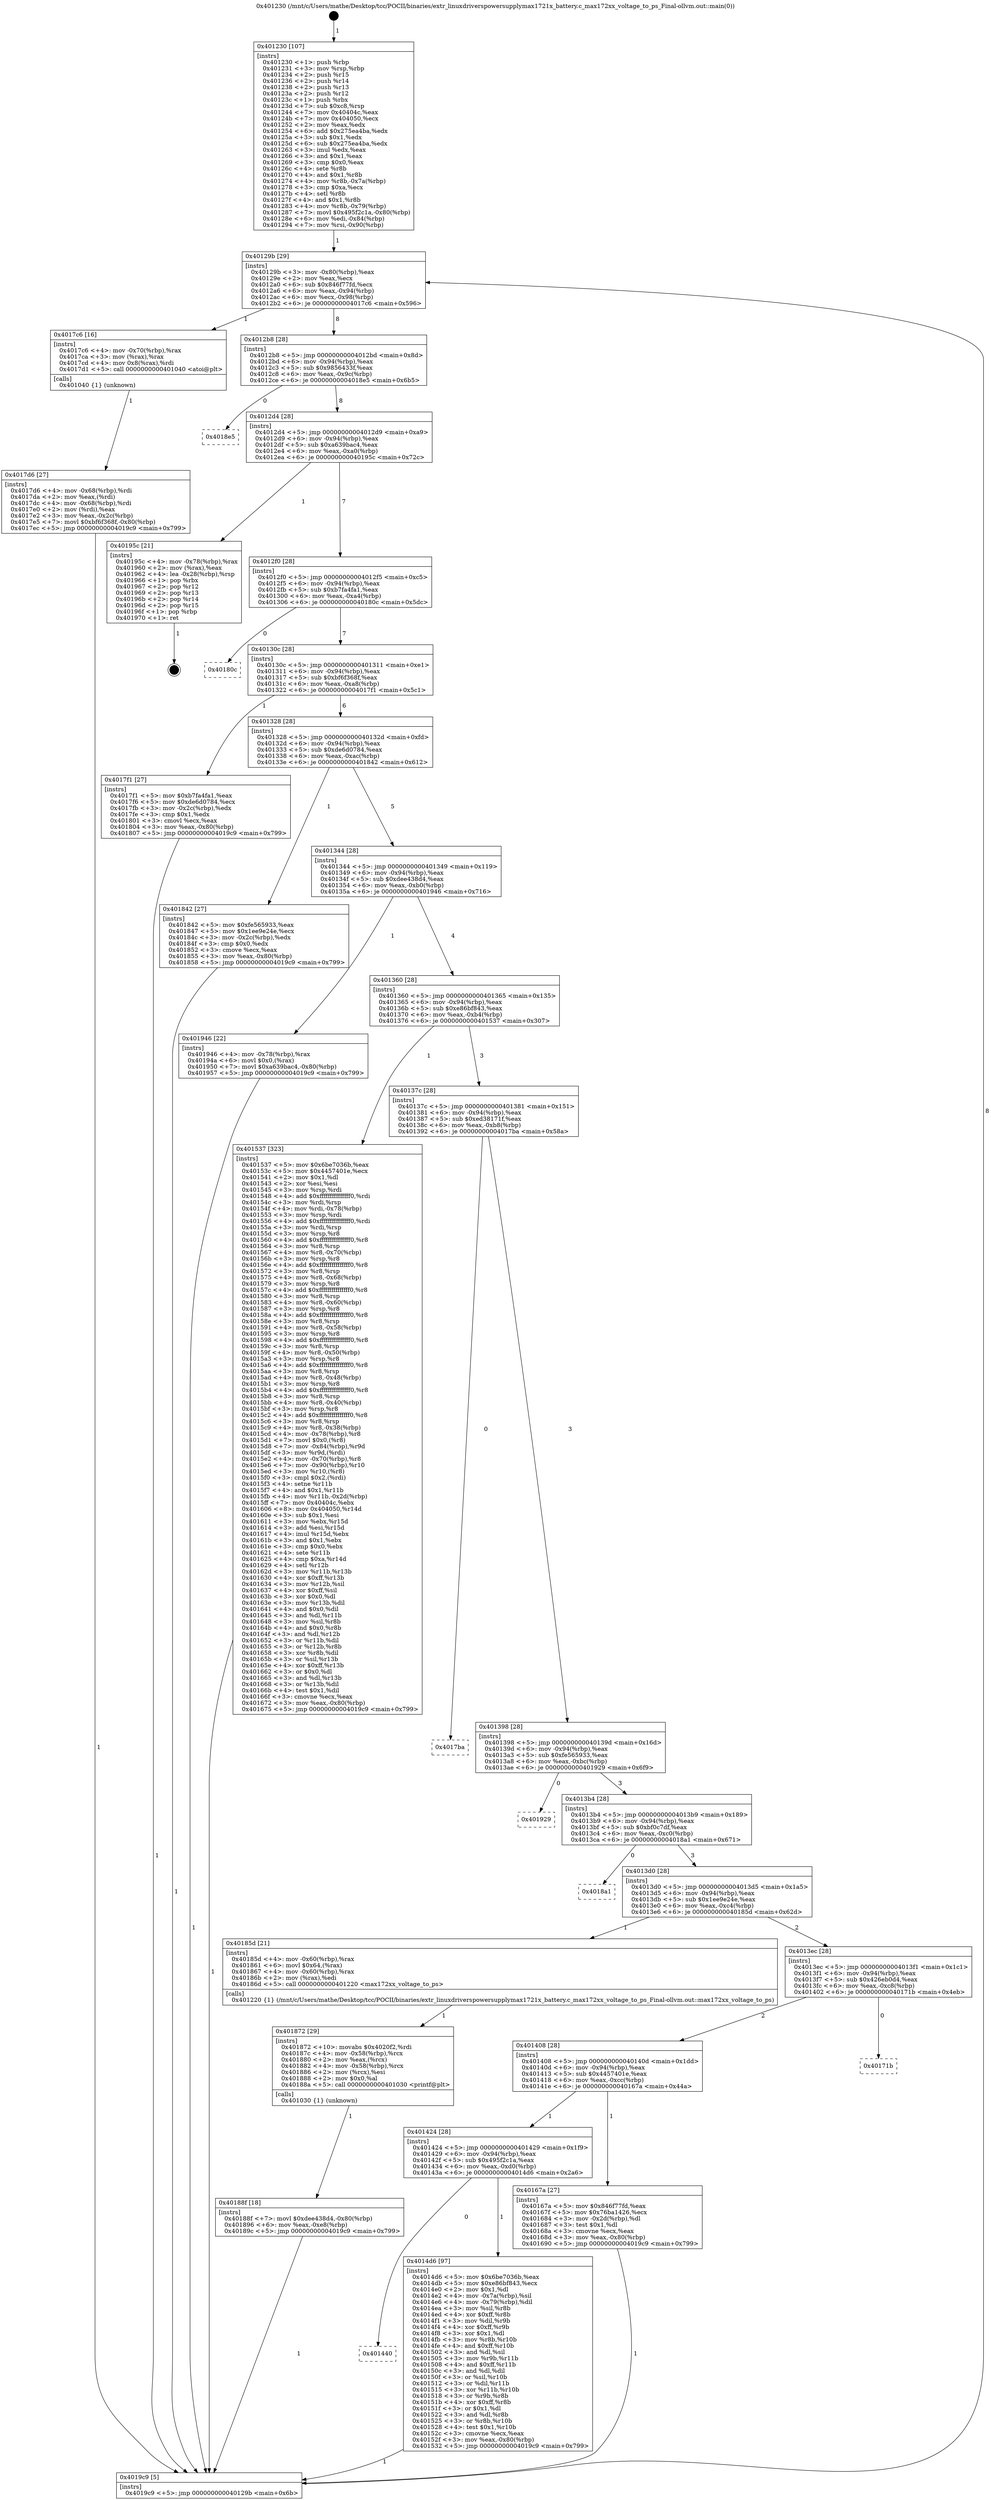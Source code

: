 digraph "0x401230" {
  label = "0x401230 (/mnt/c/Users/mathe/Desktop/tcc/POCII/binaries/extr_linuxdriverspowersupplymax1721x_battery.c_max172xx_voltage_to_ps_Final-ollvm.out::main(0))"
  labelloc = "t"
  node[shape=record]

  Entry [label="",width=0.3,height=0.3,shape=circle,fillcolor=black,style=filled]
  "0x40129b" [label="{
     0x40129b [29]\l
     | [instrs]\l
     &nbsp;&nbsp;0x40129b \<+3\>: mov -0x80(%rbp),%eax\l
     &nbsp;&nbsp;0x40129e \<+2\>: mov %eax,%ecx\l
     &nbsp;&nbsp;0x4012a0 \<+6\>: sub $0x846f77fd,%ecx\l
     &nbsp;&nbsp;0x4012a6 \<+6\>: mov %eax,-0x94(%rbp)\l
     &nbsp;&nbsp;0x4012ac \<+6\>: mov %ecx,-0x98(%rbp)\l
     &nbsp;&nbsp;0x4012b2 \<+6\>: je 00000000004017c6 \<main+0x596\>\l
  }"]
  "0x4017c6" [label="{
     0x4017c6 [16]\l
     | [instrs]\l
     &nbsp;&nbsp;0x4017c6 \<+4\>: mov -0x70(%rbp),%rax\l
     &nbsp;&nbsp;0x4017ca \<+3\>: mov (%rax),%rax\l
     &nbsp;&nbsp;0x4017cd \<+4\>: mov 0x8(%rax),%rdi\l
     &nbsp;&nbsp;0x4017d1 \<+5\>: call 0000000000401040 \<atoi@plt\>\l
     | [calls]\l
     &nbsp;&nbsp;0x401040 \{1\} (unknown)\l
  }"]
  "0x4012b8" [label="{
     0x4012b8 [28]\l
     | [instrs]\l
     &nbsp;&nbsp;0x4012b8 \<+5\>: jmp 00000000004012bd \<main+0x8d\>\l
     &nbsp;&nbsp;0x4012bd \<+6\>: mov -0x94(%rbp),%eax\l
     &nbsp;&nbsp;0x4012c3 \<+5\>: sub $0x9856433f,%eax\l
     &nbsp;&nbsp;0x4012c8 \<+6\>: mov %eax,-0x9c(%rbp)\l
     &nbsp;&nbsp;0x4012ce \<+6\>: je 00000000004018e5 \<main+0x6b5\>\l
  }"]
  Exit [label="",width=0.3,height=0.3,shape=circle,fillcolor=black,style=filled,peripheries=2]
  "0x4018e5" [label="{
     0x4018e5\l
  }", style=dashed]
  "0x4012d4" [label="{
     0x4012d4 [28]\l
     | [instrs]\l
     &nbsp;&nbsp;0x4012d4 \<+5\>: jmp 00000000004012d9 \<main+0xa9\>\l
     &nbsp;&nbsp;0x4012d9 \<+6\>: mov -0x94(%rbp),%eax\l
     &nbsp;&nbsp;0x4012df \<+5\>: sub $0xa639bac4,%eax\l
     &nbsp;&nbsp;0x4012e4 \<+6\>: mov %eax,-0xa0(%rbp)\l
     &nbsp;&nbsp;0x4012ea \<+6\>: je 000000000040195c \<main+0x72c\>\l
  }"]
  "0x40188f" [label="{
     0x40188f [18]\l
     | [instrs]\l
     &nbsp;&nbsp;0x40188f \<+7\>: movl $0xdee438d4,-0x80(%rbp)\l
     &nbsp;&nbsp;0x401896 \<+6\>: mov %eax,-0xe8(%rbp)\l
     &nbsp;&nbsp;0x40189c \<+5\>: jmp 00000000004019c9 \<main+0x799\>\l
  }"]
  "0x40195c" [label="{
     0x40195c [21]\l
     | [instrs]\l
     &nbsp;&nbsp;0x40195c \<+4\>: mov -0x78(%rbp),%rax\l
     &nbsp;&nbsp;0x401960 \<+2\>: mov (%rax),%eax\l
     &nbsp;&nbsp;0x401962 \<+4\>: lea -0x28(%rbp),%rsp\l
     &nbsp;&nbsp;0x401966 \<+1\>: pop %rbx\l
     &nbsp;&nbsp;0x401967 \<+2\>: pop %r12\l
     &nbsp;&nbsp;0x401969 \<+2\>: pop %r13\l
     &nbsp;&nbsp;0x40196b \<+2\>: pop %r14\l
     &nbsp;&nbsp;0x40196d \<+2\>: pop %r15\l
     &nbsp;&nbsp;0x40196f \<+1\>: pop %rbp\l
     &nbsp;&nbsp;0x401970 \<+1\>: ret\l
  }"]
  "0x4012f0" [label="{
     0x4012f0 [28]\l
     | [instrs]\l
     &nbsp;&nbsp;0x4012f0 \<+5\>: jmp 00000000004012f5 \<main+0xc5\>\l
     &nbsp;&nbsp;0x4012f5 \<+6\>: mov -0x94(%rbp),%eax\l
     &nbsp;&nbsp;0x4012fb \<+5\>: sub $0xb7fa4fa1,%eax\l
     &nbsp;&nbsp;0x401300 \<+6\>: mov %eax,-0xa4(%rbp)\l
     &nbsp;&nbsp;0x401306 \<+6\>: je 000000000040180c \<main+0x5dc\>\l
  }"]
  "0x401872" [label="{
     0x401872 [29]\l
     | [instrs]\l
     &nbsp;&nbsp;0x401872 \<+10\>: movabs $0x4020f2,%rdi\l
     &nbsp;&nbsp;0x40187c \<+4\>: mov -0x58(%rbp),%rcx\l
     &nbsp;&nbsp;0x401880 \<+2\>: mov %eax,(%rcx)\l
     &nbsp;&nbsp;0x401882 \<+4\>: mov -0x58(%rbp),%rcx\l
     &nbsp;&nbsp;0x401886 \<+2\>: mov (%rcx),%esi\l
     &nbsp;&nbsp;0x401888 \<+2\>: mov $0x0,%al\l
     &nbsp;&nbsp;0x40188a \<+5\>: call 0000000000401030 \<printf@plt\>\l
     | [calls]\l
     &nbsp;&nbsp;0x401030 \{1\} (unknown)\l
  }"]
  "0x40180c" [label="{
     0x40180c\l
  }", style=dashed]
  "0x40130c" [label="{
     0x40130c [28]\l
     | [instrs]\l
     &nbsp;&nbsp;0x40130c \<+5\>: jmp 0000000000401311 \<main+0xe1\>\l
     &nbsp;&nbsp;0x401311 \<+6\>: mov -0x94(%rbp),%eax\l
     &nbsp;&nbsp;0x401317 \<+5\>: sub $0xbf6f368f,%eax\l
     &nbsp;&nbsp;0x40131c \<+6\>: mov %eax,-0xa8(%rbp)\l
     &nbsp;&nbsp;0x401322 \<+6\>: je 00000000004017f1 \<main+0x5c1\>\l
  }"]
  "0x4017d6" [label="{
     0x4017d6 [27]\l
     | [instrs]\l
     &nbsp;&nbsp;0x4017d6 \<+4\>: mov -0x68(%rbp),%rdi\l
     &nbsp;&nbsp;0x4017da \<+2\>: mov %eax,(%rdi)\l
     &nbsp;&nbsp;0x4017dc \<+4\>: mov -0x68(%rbp),%rdi\l
     &nbsp;&nbsp;0x4017e0 \<+2\>: mov (%rdi),%eax\l
     &nbsp;&nbsp;0x4017e2 \<+3\>: mov %eax,-0x2c(%rbp)\l
     &nbsp;&nbsp;0x4017e5 \<+7\>: movl $0xbf6f368f,-0x80(%rbp)\l
     &nbsp;&nbsp;0x4017ec \<+5\>: jmp 00000000004019c9 \<main+0x799\>\l
  }"]
  "0x4017f1" [label="{
     0x4017f1 [27]\l
     | [instrs]\l
     &nbsp;&nbsp;0x4017f1 \<+5\>: mov $0xb7fa4fa1,%eax\l
     &nbsp;&nbsp;0x4017f6 \<+5\>: mov $0xde6d0784,%ecx\l
     &nbsp;&nbsp;0x4017fb \<+3\>: mov -0x2c(%rbp),%edx\l
     &nbsp;&nbsp;0x4017fe \<+3\>: cmp $0x1,%edx\l
     &nbsp;&nbsp;0x401801 \<+3\>: cmovl %ecx,%eax\l
     &nbsp;&nbsp;0x401804 \<+3\>: mov %eax,-0x80(%rbp)\l
     &nbsp;&nbsp;0x401807 \<+5\>: jmp 00000000004019c9 \<main+0x799\>\l
  }"]
  "0x401328" [label="{
     0x401328 [28]\l
     | [instrs]\l
     &nbsp;&nbsp;0x401328 \<+5\>: jmp 000000000040132d \<main+0xfd\>\l
     &nbsp;&nbsp;0x40132d \<+6\>: mov -0x94(%rbp),%eax\l
     &nbsp;&nbsp;0x401333 \<+5\>: sub $0xde6d0784,%eax\l
     &nbsp;&nbsp;0x401338 \<+6\>: mov %eax,-0xac(%rbp)\l
     &nbsp;&nbsp;0x40133e \<+6\>: je 0000000000401842 \<main+0x612\>\l
  }"]
  "0x401230" [label="{
     0x401230 [107]\l
     | [instrs]\l
     &nbsp;&nbsp;0x401230 \<+1\>: push %rbp\l
     &nbsp;&nbsp;0x401231 \<+3\>: mov %rsp,%rbp\l
     &nbsp;&nbsp;0x401234 \<+2\>: push %r15\l
     &nbsp;&nbsp;0x401236 \<+2\>: push %r14\l
     &nbsp;&nbsp;0x401238 \<+2\>: push %r13\l
     &nbsp;&nbsp;0x40123a \<+2\>: push %r12\l
     &nbsp;&nbsp;0x40123c \<+1\>: push %rbx\l
     &nbsp;&nbsp;0x40123d \<+7\>: sub $0xc8,%rsp\l
     &nbsp;&nbsp;0x401244 \<+7\>: mov 0x40404c,%eax\l
     &nbsp;&nbsp;0x40124b \<+7\>: mov 0x404050,%ecx\l
     &nbsp;&nbsp;0x401252 \<+2\>: mov %eax,%edx\l
     &nbsp;&nbsp;0x401254 \<+6\>: add $0x275ea4ba,%edx\l
     &nbsp;&nbsp;0x40125a \<+3\>: sub $0x1,%edx\l
     &nbsp;&nbsp;0x40125d \<+6\>: sub $0x275ea4ba,%edx\l
     &nbsp;&nbsp;0x401263 \<+3\>: imul %edx,%eax\l
     &nbsp;&nbsp;0x401266 \<+3\>: and $0x1,%eax\l
     &nbsp;&nbsp;0x401269 \<+3\>: cmp $0x0,%eax\l
     &nbsp;&nbsp;0x40126c \<+4\>: sete %r8b\l
     &nbsp;&nbsp;0x401270 \<+4\>: and $0x1,%r8b\l
     &nbsp;&nbsp;0x401274 \<+4\>: mov %r8b,-0x7a(%rbp)\l
     &nbsp;&nbsp;0x401278 \<+3\>: cmp $0xa,%ecx\l
     &nbsp;&nbsp;0x40127b \<+4\>: setl %r8b\l
     &nbsp;&nbsp;0x40127f \<+4\>: and $0x1,%r8b\l
     &nbsp;&nbsp;0x401283 \<+4\>: mov %r8b,-0x79(%rbp)\l
     &nbsp;&nbsp;0x401287 \<+7\>: movl $0x495f2c1a,-0x80(%rbp)\l
     &nbsp;&nbsp;0x40128e \<+6\>: mov %edi,-0x84(%rbp)\l
     &nbsp;&nbsp;0x401294 \<+7\>: mov %rsi,-0x90(%rbp)\l
  }"]
  "0x401842" [label="{
     0x401842 [27]\l
     | [instrs]\l
     &nbsp;&nbsp;0x401842 \<+5\>: mov $0xfe565933,%eax\l
     &nbsp;&nbsp;0x401847 \<+5\>: mov $0x1ee9e24e,%ecx\l
     &nbsp;&nbsp;0x40184c \<+3\>: mov -0x2c(%rbp),%edx\l
     &nbsp;&nbsp;0x40184f \<+3\>: cmp $0x0,%edx\l
     &nbsp;&nbsp;0x401852 \<+3\>: cmove %ecx,%eax\l
     &nbsp;&nbsp;0x401855 \<+3\>: mov %eax,-0x80(%rbp)\l
     &nbsp;&nbsp;0x401858 \<+5\>: jmp 00000000004019c9 \<main+0x799\>\l
  }"]
  "0x401344" [label="{
     0x401344 [28]\l
     | [instrs]\l
     &nbsp;&nbsp;0x401344 \<+5\>: jmp 0000000000401349 \<main+0x119\>\l
     &nbsp;&nbsp;0x401349 \<+6\>: mov -0x94(%rbp),%eax\l
     &nbsp;&nbsp;0x40134f \<+5\>: sub $0xdee438d4,%eax\l
     &nbsp;&nbsp;0x401354 \<+6\>: mov %eax,-0xb0(%rbp)\l
     &nbsp;&nbsp;0x40135a \<+6\>: je 0000000000401946 \<main+0x716\>\l
  }"]
  "0x4019c9" [label="{
     0x4019c9 [5]\l
     | [instrs]\l
     &nbsp;&nbsp;0x4019c9 \<+5\>: jmp 000000000040129b \<main+0x6b\>\l
  }"]
  "0x401946" [label="{
     0x401946 [22]\l
     | [instrs]\l
     &nbsp;&nbsp;0x401946 \<+4\>: mov -0x78(%rbp),%rax\l
     &nbsp;&nbsp;0x40194a \<+6\>: movl $0x0,(%rax)\l
     &nbsp;&nbsp;0x401950 \<+7\>: movl $0xa639bac4,-0x80(%rbp)\l
     &nbsp;&nbsp;0x401957 \<+5\>: jmp 00000000004019c9 \<main+0x799\>\l
  }"]
  "0x401360" [label="{
     0x401360 [28]\l
     | [instrs]\l
     &nbsp;&nbsp;0x401360 \<+5\>: jmp 0000000000401365 \<main+0x135\>\l
     &nbsp;&nbsp;0x401365 \<+6\>: mov -0x94(%rbp),%eax\l
     &nbsp;&nbsp;0x40136b \<+5\>: sub $0xe86bf843,%eax\l
     &nbsp;&nbsp;0x401370 \<+6\>: mov %eax,-0xb4(%rbp)\l
     &nbsp;&nbsp;0x401376 \<+6\>: je 0000000000401537 \<main+0x307\>\l
  }"]
  "0x401440" [label="{
     0x401440\l
  }", style=dashed]
  "0x401537" [label="{
     0x401537 [323]\l
     | [instrs]\l
     &nbsp;&nbsp;0x401537 \<+5\>: mov $0x6be7036b,%eax\l
     &nbsp;&nbsp;0x40153c \<+5\>: mov $0x4457401e,%ecx\l
     &nbsp;&nbsp;0x401541 \<+2\>: mov $0x1,%dl\l
     &nbsp;&nbsp;0x401543 \<+2\>: xor %esi,%esi\l
     &nbsp;&nbsp;0x401545 \<+3\>: mov %rsp,%rdi\l
     &nbsp;&nbsp;0x401548 \<+4\>: add $0xfffffffffffffff0,%rdi\l
     &nbsp;&nbsp;0x40154c \<+3\>: mov %rdi,%rsp\l
     &nbsp;&nbsp;0x40154f \<+4\>: mov %rdi,-0x78(%rbp)\l
     &nbsp;&nbsp;0x401553 \<+3\>: mov %rsp,%rdi\l
     &nbsp;&nbsp;0x401556 \<+4\>: add $0xfffffffffffffff0,%rdi\l
     &nbsp;&nbsp;0x40155a \<+3\>: mov %rdi,%rsp\l
     &nbsp;&nbsp;0x40155d \<+3\>: mov %rsp,%r8\l
     &nbsp;&nbsp;0x401560 \<+4\>: add $0xfffffffffffffff0,%r8\l
     &nbsp;&nbsp;0x401564 \<+3\>: mov %r8,%rsp\l
     &nbsp;&nbsp;0x401567 \<+4\>: mov %r8,-0x70(%rbp)\l
     &nbsp;&nbsp;0x40156b \<+3\>: mov %rsp,%r8\l
     &nbsp;&nbsp;0x40156e \<+4\>: add $0xfffffffffffffff0,%r8\l
     &nbsp;&nbsp;0x401572 \<+3\>: mov %r8,%rsp\l
     &nbsp;&nbsp;0x401575 \<+4\>: mov %r8,-0x68(%rbp)\l
     &nbsp;&nbsp;0x401579 \<+3\>: mov %rsp,%r8\l
     &nbsp;&nbsp;0x40157c \<+4\>: add $0xfffffffffffffff0,%r8\l
     &nbsp;&nbsp;0x401580 \<+3\>: mov %r8,%rsp\l
     &nbsp;&nbsp;0x401583 \<+4\>: mov %r8,-0x60(%rbp)\l
     &nbsp;&nbsp;0x401587 \<+3\>: mov %rsp,%r8\l
     &nbsp;&nbsp;0x40158a \<+4\>: add $0xfffffffffffffff0,%r8\l
     &nbsp;&nbsp;0x40158e \<+3\>: mov %r8,%rsp\l
     &nbsp;&nbsp;0x401591 \<+4\>: mov %r8,-0x58(%rbp)\l
     &nbsp;&nbsp;0x401595 \<+3\>: mov %rsp,%r8\l
     &nbsp;&nbsp;0x401598 \<+4\>: add $0xfffffffffffffff0,%r8\l
     &nbsp;&nbsp;0x40159c \<+3\>: mov %r8,%rsp\l
     &nbsp;&nbsp;0x40159f \<+4\>: mov %r8,-0x50(%rbp)\l
     &nbsp;&nbsp;0x4015a3 \<+3\>: mov %rsp,%r8\l
     &nbsp;&nbsp;0x4015a6 \<+4\>: add $0xfffffffffffffff0,%r8\l
     &nbsp;&nbsp;0x4015aa \<+3\>: mov %r8,%rsp\l
     &nbsp;&nbsp;0x4015ad \<+4\>: mov %r8,-0x48(%rbp)\l
     &nbsp;&nbsp;0x4015b1 \<+3\>: mov %rsp,%r8\l
     &nbsp;&nbsp;0x4015b4 \<+4\>: add $0xfffffffffffffff0,%r8\l
     &nbsp;&nbsp;0x4015b8 \<+3\>: mov %r8,%rsp\l
     &nbsp;&nbsp;0x4015bb \<+4\>: mov %r8,-0x40(%rbp)\l
     &nbsp;&nbsp;0x4015bf \<+3\>: mov %rsp,%r8\l
     &nbsp;&nbsp;0x4015c2 \<+4\>: add $0xfffffffffffffff0,%r8\l
     &nbsp;&nbsp;0x4015c6 \<+3\>: mov %r8,%rsp\l
     &nbsp;&nbsp;0x4015c9 \<+4\>: mov %r8,-0x38(%rbp)\l
     &nbsp;&nbsp;0x4015cd \<+4\>: mov -0x78(%rbp),%r8\l
     &nbsp;&nbsp;0x4015d1 \<+7\>: movl $0x0,(%r8)\l
     &nbsp;&nbsp;0x4015d8 \<+7\>: mov -0x84(%rbp),%r9d\l
     &nbsp;&nbsp;0x4015df \<+3\>: mov %r9d,(%rdi)\l
     &nbsp;&nbsp;0x4015e2 \<+4\>: mov -0x70(%rbp),%r8\l
     &nbsp;&nbsp;0x4015e6 \<+7\>: mov -0x90(%rbp),%r10\l
     &nbsp;&nbsp;0x4015ed \<+3\>: mov %r10,(%r8)\l
     &nbsp;&nbsp;0x4015f0 \<+3\>: cmpl $0x2,(%rdi)\l
     &nbsp;&nbsp;0x4015f3 \<+4\>: setne %r11b\l
     &nbsp;&nbsp;0x4015f7 \<+4\>: and $0x1,%r11b\l
     &nbsp;&nbsp;0x4015fb \<+4\>: mov %r11b,-0x2d(%rbp)\l
     &nbsp;&nbsp;0x4015ff \<+7\>: mov 0x40404c,%ebx\l
     &nbsp;&nbsp;0x401606 \<+8\>: mov 0x404050,%r14d\l
     &nbsp;&nbsp;0x40160e \<+3\>: sub $0x1,%esi\l
     &nbsp;&nbsp;0x401611 \<+3\>: mov %ebx,%r15d\l
     &nbsp;&nbsp;0x401614 \<+3\>: add %esi,%r15d\l
     &nbsp;&nbsp;0x401617 \<+4\>: imul %r15d,%ebx\l
     &nbsp;&nbsp;0x40161b \<+3\>: and $0x1,%ebx\l
     &nbsp;&nbsp;0x40161e \<+3\>: cmp $0x0,%ebx\l
     &nbsp;&nbsp;0x401621 \<+4\>: sete %r11b\l
     &nbsp;&nbsp;0x401625 \<+4\>: cmp $0xa,%r14d\l
     &nbsp;&nbsp;0x401629 \<+4\>: setl %r12b\l
     &nbsp;&nbsp;0x40162d \<+3\>: mov %r11b,%r13b\l
     &nbsp;&nbsp;0x401630 \<+4\>: xor $0xff,%r13b\l
     &nbsp;&nbsp;0x401634 \<+3\>: mov %r12b,%sil\l
     &nbsp;&nbsp;0x401637 \<+4\>: xor $0xff,%sil\l
     &nbsp;&nbsp;0x40163b \<+3\>: xor $0x0,%dl\l
     &nbsp;&nbsp;0x40163e \<+3\>: mov %r13b,%dil\l
     &nbsp;&nbsp;0x401641 \<+4\>: and $0x0,%dil\l
     &nbsp;&nbsp;0x401645 \<+3\>: and %dl,%r11b\l
     &nbsp;&nbsp;0x401648 \<+3\>: mov %sil,%r8b\l
     &nbsp;&nbsp;0x40164b \<+4\>: and $0x0,%r8b\l
     &nbsp;&nbsp;0x40164f \<+3\>: and %dl,%r12b\l
     &nbsp;&nbsp;0x401652 \<+3\>: or %r11b,%dil\l
     &nbsp;&nbsp;0x401655 \<+3\>: or %r12b,%r8b\l
     &nbsp;&nbsp;0x401658 \<+3\>: xor %r8b,%dil\l
     &nbsp;&nbsp;0x40165b \<+3\>: or %sil,%r13b\l
     &nbsp;&nbsp;0x40165e \<+4\>: xor $0xff,%r13b\l
     &nbsp;&nbsp;0x401662 \<+3\>: or $0x0,%dl\l
     &nbsp;&nbsp;0x401665 \<+3\>: and %dl,%r13b\l
     &nbsp;&nbsp;0x401668 \<+3\>: or %r13b,%dil\l
     &nbsp;&nbsp;0x40166b \<+4\>: test $0x1,%dil\l
     &nbsp;&nbsp;0x40166f \<+3\>: cmovne %ecx,%eax\l
     &nbsp;&nbsp;0x401672 \<+3\>: mov %eax,-0x80(%rbp)\l
     &nbsp;&nbsp;0x401675 \<+5\>: jmp 00000000004019c9 \<main+0x799\>\l
  }"]
  "0x40137c" [label="{
     0x40137c [28]\l
     | [instrs]\l
     &nbsp;&nbsp;0x40137c \<+5\>: jmp 0000000000401381 \<main+0x151\>\l
     &nbsp;&nbsp;0x401381 \<+6\>: mov -0x94(%rbp),%eax\l
     &nbsp;&nbsp;0x401387 \<+5\>: sub $0xed38171f,%eax\l
     &nbsp;&nbsp;0x40138c \<+6\>: mov %eax,-0xb8(%rbp)\l
     &nbsp;&nbsp;0x401392 \<+6\>: je 00000000004017ba \<main+0x58a\>\l
  }"]
  "0x4014d6" [label="{
     0x4014d6 [97]\l
     | [instrs]\l
     &nbsp;&nbsp;0x4014d6 \<+5\>: mov $0x6be7036b,%eax\l
     &nbsp;&nbsp;0x4014db \<+5\>: mov $0xe86bf843,%ecx\l
     &nbsp;&nbsp;0x4014e0 \<+2\>: mov $0x1,%dl\l
     &nbsp;&nbsp;0x4014e2 \<+4\>: mov -0x7a(%rbp),%sil\l
     &nbsp;&nbsp;0x4014e6 \<+4\>: mov -0x79(%rbp),%dil\l
     &nbsp;&nbsp;0x4014ea \<+3\>: mov %sil,%r8b\l
     &nbsp;&nbsp;0x4014ed \<+4\>: xor $0xff,%r8b\l
     &nbsp;&nbsp;0x4014f1 \<+3\>: mov %dil,%r9b\l
     &nbsp;&nbsp;0x4014f4 \<+4\>: xor $0xff,%r9b\l
     &nbsp;&nbsp;0x4014f8 \<+3\>: xor $0x1,%dl\l
     &nbsp;&nbsp;0x4014fb \<+3\>: mov %r8b,%r10b\l
     &nbsp;&nbsp;0x4014fe \<+4\>: and $0xff,%r10b\l
     &nbsp;&nbsp;0x401502 \<+3\>: and %dl,%sil\l
     &nbsp;&nbsp;0x401505 \<+3\>: mov %r9b,%r11b\l
     &nbsp;&nbsp;0x401508 \<+4\>: and $0xff,%r11b\l
     &nbsp;&nbsp;0x40150c \<+3\>: and %dl,%dil\l
     &nbsp;&nbsp;0x40150f \<+3\>: or %sil,%r10b\l
     &nbsp;&nbsp;0x401512 \<+3\>: or %dil,%r11b\l
     &nbsp;&nbsp;0x401515 \<+3\>: xor %r11b,%r10b\l
     &nbsp;&nbsp;0x401518 \<+3\>: or %r9b,%r8b\l
     &nbsp;&nbsp;0x40151b \<+4\>: xor $0xff,%r8b\l
     &nbsp;&nbsp;0x40151f \<+3\>: or $0x1,%dl\l
     &nbsp;&nbsp;0x401522 \<+3\>: and %dl,%r8b\l
     &nbsp;&nbsp;0x401525 \<+3\>: or %r8b,%r10b\l
     &nbsp;&nbsp;0x401528 \<+4\>: test $0x1,%r10b\l
     &nbsp;&nbsp;0x40152c \<+3\>: cmovne %ecx,%eax\l
     &nbsp;&nbsp;0x40152f \<+3\>: mov %eax,-0x80(%rbp)\l
     &nbsp;&nbsp;0x401532 \<+5\>: jmp 00000000004019c9 \<main+0x799\>\l
  }"]
  "0x4017ba" [label="{
     0x4017ba\l
  }", style=dashed]
  "0x401398" [label="{
     0x401398 [28]\l
     | [instrs]\l
     &nbsp;&nbsp;0x401398 \<+5\>: jmp 000000000040139d \<main+0x16d\>\l
     &nbsp;&nbsp;0x40139d \<+6\>: mov -0x94(%rbp),%eax\l
     &nbsp;&nbsp;0x4013a3 \<+5\>: sub $0xfe565933,%eax\l
     &nbsp;&nbsp;0x4013a8 \<+6\>: mov %eax,-0xbc(%rbp)\l
     &nbsp;&nbsp;0x4013ae \<+6\>: je 0000000000401929 \<main+0x6f9\>\l
  }"]
  "0x401424" [label="{
     0x401424 [28]\l
     | [instrs]\l
     &nbsp;&nbsp;0x401424 \<+5\>: jmp 0000000000401429 \<main+0x1f9\>\l
     &nbsp;&nbsp;0x401429 \<+6\>: mov -0x94(%rbp),%eax\l
     &nbsp;&nbsp;0x40142f \<+5\>: sub $0x495f2c1a,%eax\l
     &nbsp;&nbsp;0x401434 \<+6\>: mov %eax,-0xd0(%rbp)\l
     &nbsp;&nbsp;0x40143a \<+6\>: je 00000000004014d6 \<main+0x2a6\>\l
  }"]
  "0x401929" [label="{
     0x401929\l
  }", style=dashed]
  "0x4013b4" [label="{
     0x4013b4 [28]\l
     | [instrs]\l
     &nbsp;&nbsp;0x4013b4 \<+5\>: jmp 00000000004013b9 \<main+0x189\>\l
     &nbsp;&nbsp;0x4013b9 \<+6\>: mov -0x94(%rbp),%eax\l
     &nbsp;&nbsp;0x4013bf \<+5\>: sub $0xbf0c7df,%eax\l
     &nbsp;&nbsp;0x4013c4 \<+6\>: mov %eax,-0xc0(%rbp)\l
     &nbsp;&nbsp;0x4013ca \<+6\>: je 00000000004018a1 \<main+0x671\>\l
  }"]
  "0x40167a" [label="{
     0x40167a [27]\l
     | [instrs]\l
     &nbsp;&nbsp;0x40167a \<+5\>: mov $0x846f77fd,%eax\l
     &nbsp;&nbsp;0x40167f \<+5\>: mov $0x76ba1426,%ecx\l
     &nbsp;&nbsp;0x401684 \<+3\>: mov -0x2d(%rbp),%dl\l
     &nbsp;&nbsp;0x401687 \<+3\>: test $0x1,%dl\l
     &nbsp;&nbsp;0x40168a \<+3\>: cmovne %ecx,%eax\l
     &nbsp;&nbsp;0x40168d \<+3\>: mov %eax,-0x80(%rbp)\l
     &nbsp;&nbsp;0x401690 \<+5\>: jmp 00000000004019c9 \<main+0x799\>\l
  }"]
  "0x4018a1" [label="{
     0x4018a1\l
  }", style=dashed]
  "0x4013d0" [label="{
     0x4013d0 [28]\l
     | [instrs]\l
     &nbsp;&nbsp;0x4013d0 \<+5\>: jmp 00000000004013d5 \<main+0x1a5\>\l
     &nbsp;&nbsp;0x4013d5 \<+6\>: mov -0x94(%rbp),%eax\l
     &nbsp;&nbsp;0x4013db \<+5\>: sub $0x1ee9e24e,%eax\l
     &nbsp;&nbsp;0x4013e0 \<+6\>: mov %eax,-0xc4(%rbp)\l
     &nbsp;&nbsp;0x4013e6 \<+6\>: je 000000000040185d \<main+0x62d\>\l
  }"]
  "0x401408" [label="{
     0x401408 [28]\l
     | [instrs]\l
     &nbsp;&nbsp;0x401408 \<+5\>: jmp 000000000040140d \<main+0x1dd\>\l
     &nbsp;&nbsp;0x40140d \<+6\>: mov -0x94(%rbp),%eax\l
     &nbsp;&nbsp;0x401413 \<+5\>: sub $0x4457401e,%eax\l
     &nbsp;&nbsp;0x401418 \<+6\>: mov %eax,-0xcc(%rbp)\l
     &nbsp;&nbsp;0x40141e \<+6\>: je 000000000040167a \<main+0x44a\>\l
  }"]
  "0x40185d" [label="{
     0x40185d [21]\l
     | [instrs]\l
     &nbsp;&nbsp;0x40185d \<+4\>: mov -0x60(%rbp),%rax\l
     &nbsp;&nbsp;0x401861 \<+6\>: movl $0x64,(%rax)\l
     &nbsp;&nbsp;0x401867 \<+4\>: mov -0x60(%rbp),%rax\l
     &nbsp;&nbsp;0x40186b \<+2\>: mov (%rax),%edi\l
     &nbsp;&nbsp;0x40186d \<+5\>: call 0000000000401220 \<max172xx_voltage_to_ps\>\l
     | [calls]\l
     &nbsp;&nbsp;0x401220 \{1\} (/mnt/c/Users/mathe/Desktop/tcc/POCII/binaries/extr_linuxdriverspowersupplymax1721x_battery.c_max172xx_voltage_to_ps_Final-ollvm.out::max172xx_voltage_to_ps)\l
  }"]
  "0x4013ec" [label="{
     0x4013ec [28]\l
     | [instrs]\l
     &nbsp;&nbsp;0x4013ec \<+5\>: jmp 00000000004013f1 \<main+0x1c1\>\l
     &nbsp;&nbsp;0x4013f1 \<+6\>: mov -0x94(%rbp),%eax\l
     &nbsp;&nbsp;0x4013f7 \<+5\>: sub $0x426eb0d4,%eax\l
     &nbsp;&nbsp;0x4013fc \<+6\>: mov %eax,-0xc8(%rbp)\l
     &nbsp;&nbsp;0x401402 \<+6\>: je 000000000040171b \<main+0x4eb\>\l
  }"]
  "0x40171b" [label="{
     0x40171b\l
  }", style=dashed]
  Entry -> "0x401230" [label=" 1"]
  "0x40129b" -> "0x4017c6" [label=" 1"]
  "0x40129b" -> "0x4012b8" [label=" 8"]
  "0x40195c" -> Exit [label=" 1"]
  "0x4012b8" -> "0x4018e5" [label=" 0"]
  "0x4012b8" -> "0x4012d4" [label=" 8"]
  "0x401946" -> "0x4019c9" [label=" 1"]
  "0x4012d4" -> "0x40195c" [label=" 1"]
  "0x4012d4" -> "0x4012f0" [label=" 7"]
  "0x40188f" -> "0x4019c9" [label=" 1"]
  "0x4012f0" -> "0x40180c" [label=" 0"]
  "0x4012f0" -> "0x40130c" [label=" 7"]
  "0x401872" -> "0x40188f" [label=" 1"]
  "0x40130c" -> "0x4017f1" [label=" 1"]
  "0x40130c" -> "0x401328" [label=" 6"]
  "0x40185d" -> "0x401872" [label=" 1"]
  "0x401328" -> "0x401842" [label=" 1"]
  "0x401328" -> "0x401344" [label=" 5"]
  "0x4017f1" -> "0x4019c9" [label=" 1"]
  "0x401344" -> "0x401946" [label=" 1"]
  "0x401344" -> "0x401360" [label=" 4"]
  "0x4017d6" -> "0x4019c9" [label=" 1"]
  "0x401360" -> "0x401537" [label=" 1"]
  "0x401360" -> "0x40137c" [label=" 3"]
  "0x4017c6" -> "0x4017d6" [label=" 1"]
  "0x40137c" -> "0x4017ba" [label=" 0"]
  "0x40137c" -> "0x401398" [label=" 3"]
  "0x40167a" -> "0x4019c9" [label=" 1"]
  "0x401398" -> "0x401929" [label=" 0"]
  "0x401398" -> "0x4013b4" [label=" 3"]
  "0x401842" -> "0x4019c9" [label=" 1"]
  "0x4013b4" -> "0x4018a1" [label=" 0"]
  "0x4013b4" -> "0x4013d0" [label=" 3"]
  "0x4019c9" -> "0x40129b" [label=" 8"]
  "0x4013d0" -> "0x40185d" [label=" 1"]
  "0x4013d0" -> "0x4013ec" [label=" 2"]
  "0x4014d6" -> "0x4019c9" [label=" 1"]
  "0x4013ec" -> "0x40171b" [label=" 0"]
  "0x4013ec" -> "0x401408" [label=" 2"]
  "0x401230" -> "0x40129b" [label=" 1"]
  "0x401408" -> "0x40167a" [label=" 1"]
  "0x401408" -> "0x401424" [label=" 1"]
  "0x401537" -> "0x4019c9" [label=" 1"]
  "0x401424" -> "0x4014d6" [label=" 1"]
  "0x401424" -> "0x401440" [label=" 0"]
}
